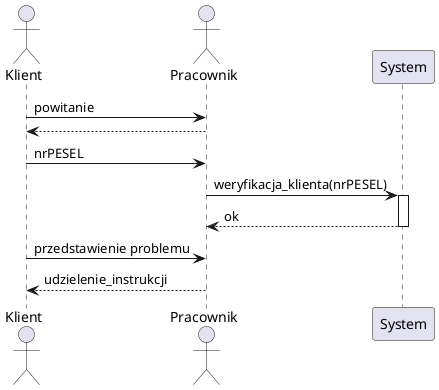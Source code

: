 'Diagram sekwencji - uzyskanie pomocy lub informacji w placówce lub przez infolinię
@startuml

actor Klient
actor Pracownik

Klient -> Pracownik : powitanie
return 
Klient -> Pracownik : nrPESEL
Pracownik -> System : weryfikacja_klienta(nrPESEL)
activate System
System --> Pracownik : ok
deactivate System
Klient -> Pracownik : przedstawienie problemu
Pracownik --> Klient : udzielenie_instrukcji

@enduml